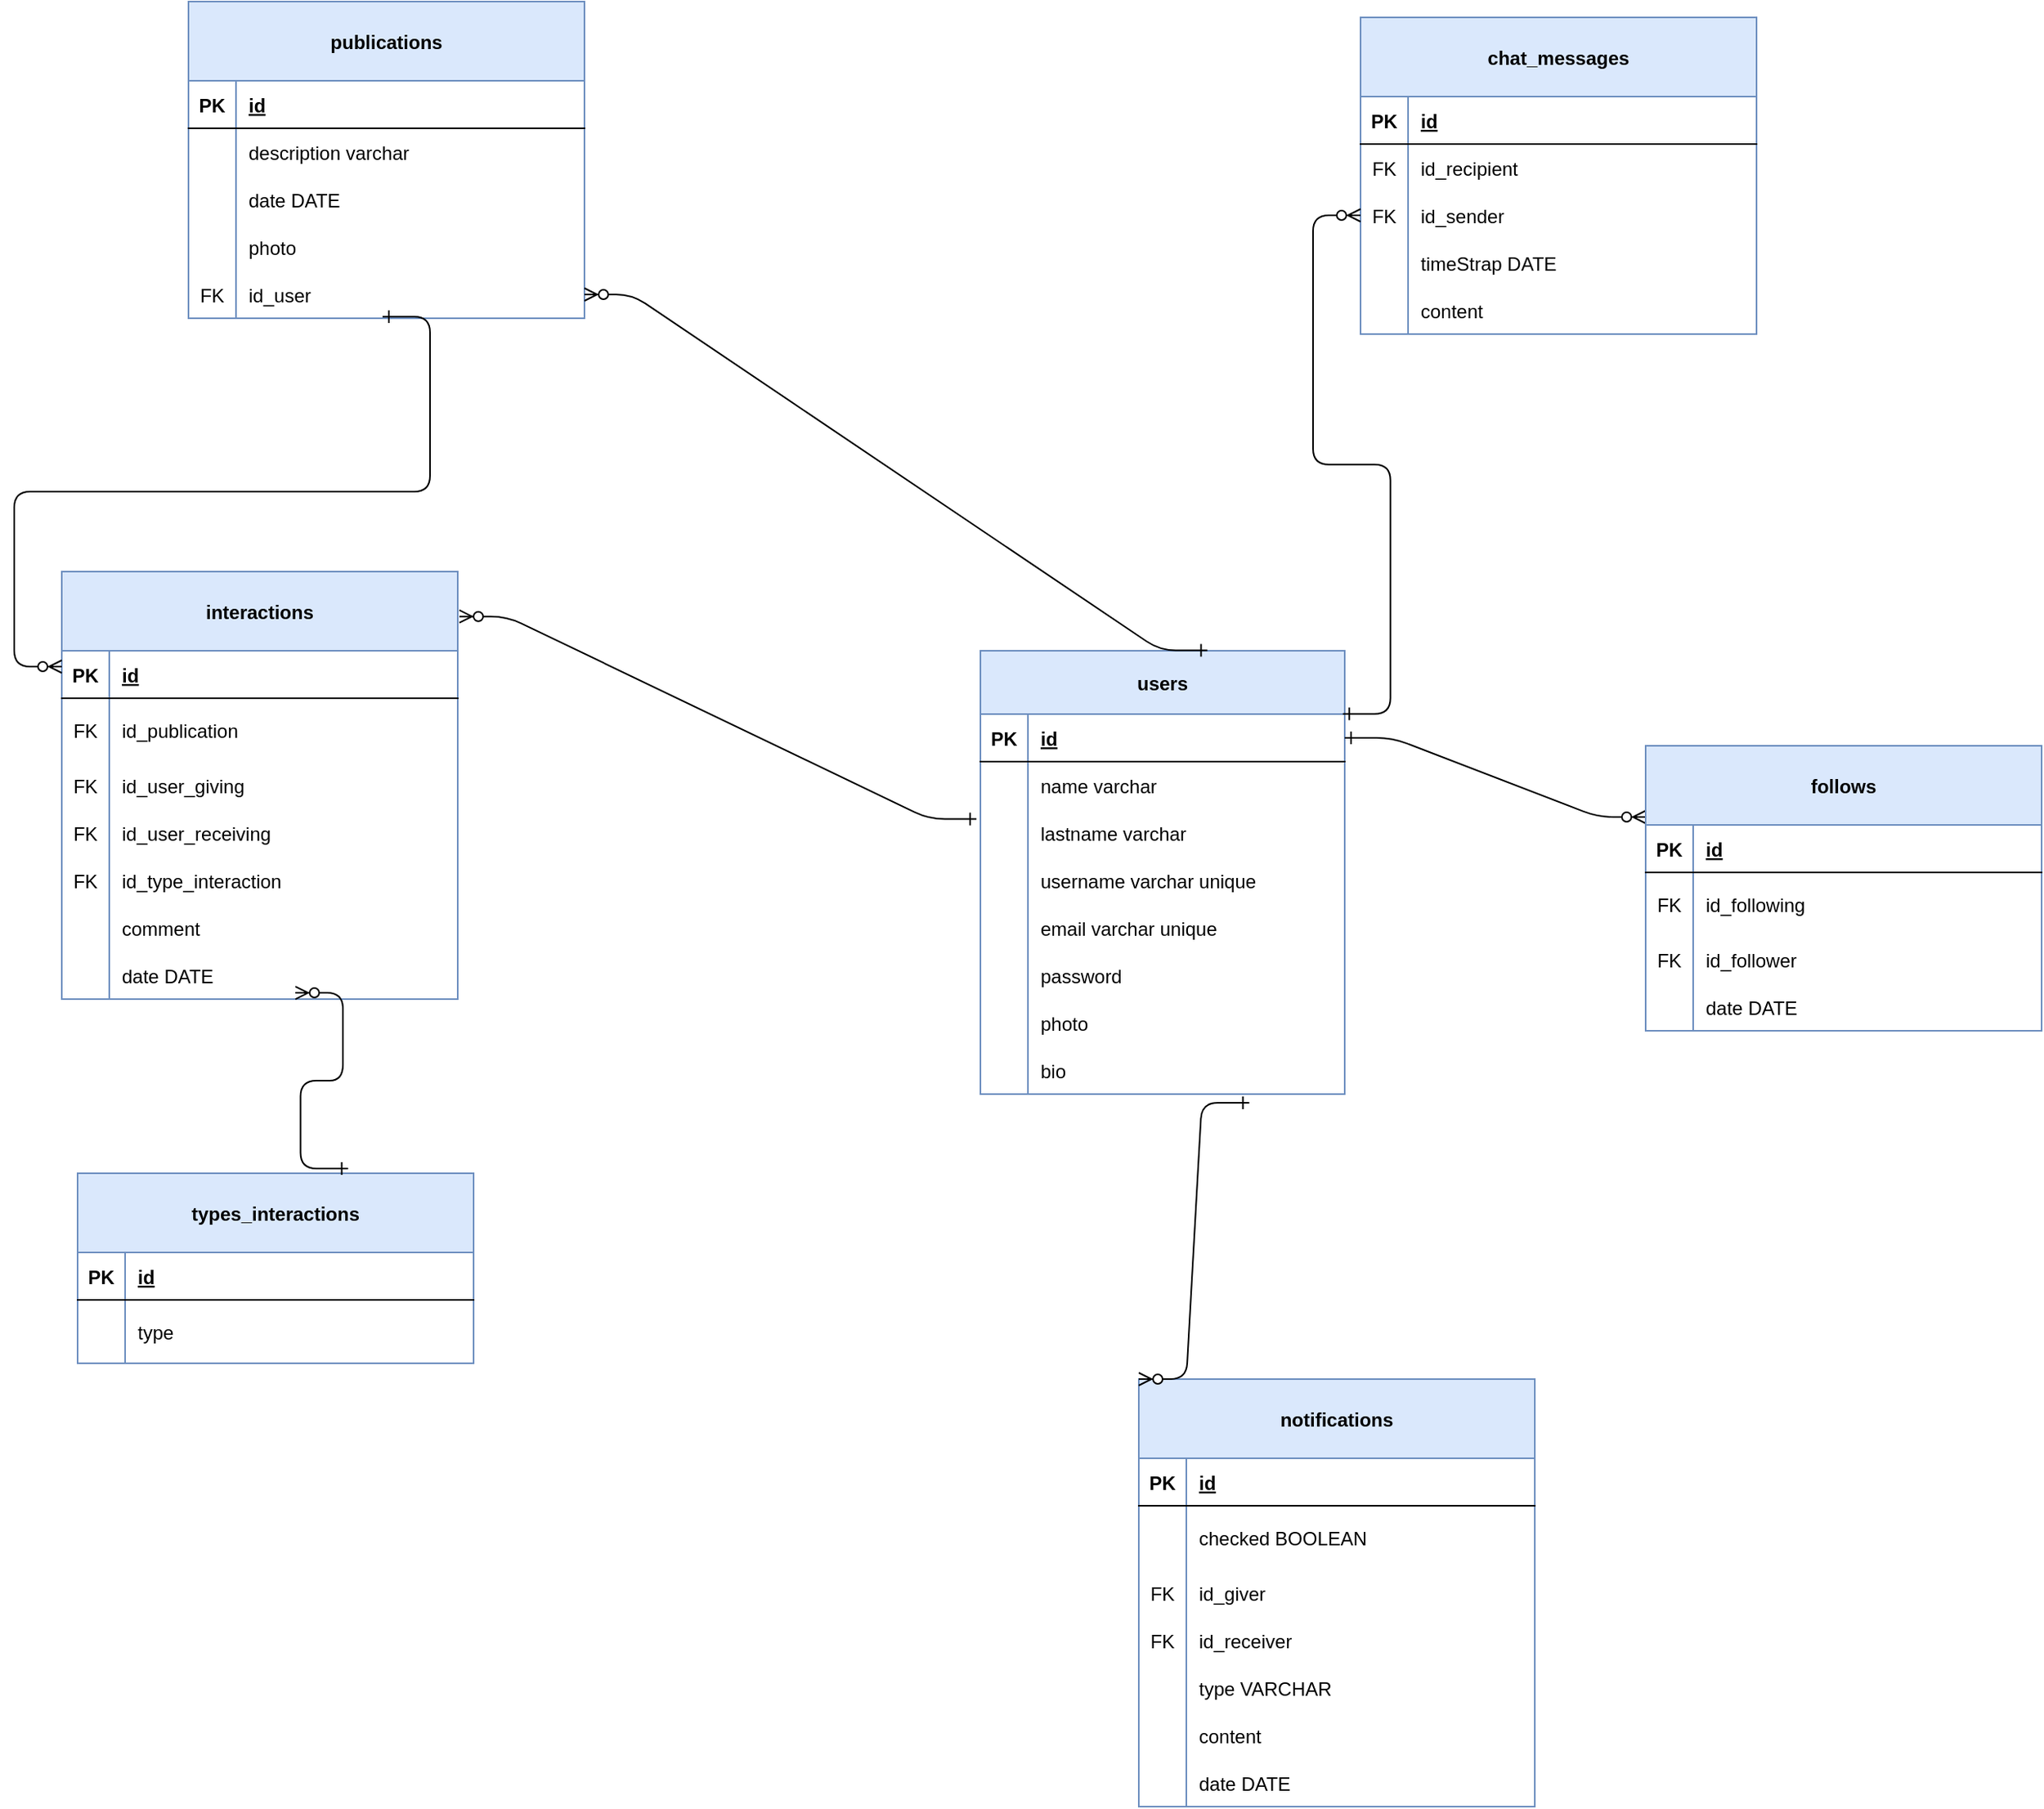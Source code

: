 <mxfile version="26.0.11">
  <diagram id="R2lEEEUBdFMjLlhIrx00" name="Page-1">
    <mxGraphModel dx="2835" dy="2333" grid="1" gridSize="10" guides="1" tooltips="1" connect="1" arrows="1" fold="1" page="1" pageScale="1" pageWidth="850" pageHeight="1100" background="none" math="0" shadow="0" extFonts="Permanent Marker^https://fonts.googleapis.com/css?family=Permanent+Marker">
      <root>
        <mxCell id="0" />
        <mxCell id="1" parent="0" />
        <mxCell id="C-vyLk0tnHw3VtMMgP7b-23" value="users" style="shape=table;startSize=40;container=1;collapsible=1;childLayout=tableLayout;fixedRows=1;rowLines=0;fontStyle=1;align=center;resizeLast=1;fillColor=#dae8fc;strokeColor=#6c8ebf;gradientColor=none;" parent="1" vertex="1">
          <mxGeometry x="90" y="100" width="230" height="280" as="geometry" />
        </mxCell>
        <mxCell id="C-vyLk0tnHw3VtMMgP7b-24" value="" style="shape=partialRectangle;collapsible=0;dropTarget=0;pointerEvents=0;fillColor=none;points=[[0,0.5],[1,0.5]];portConstraint=eastwest;top=0;left=0;right=0;bottom=1;" parent="C-vyLk0tnHw3VtMMgP7b-23" vertex="1">
          <mxGeometry y="40" width="230" height="30" as="geometry" />
        </mxCell>
        <mxCell id="C-vyLk0tnHw3VtMMgP7b-25" value="PK" style="shape=partialRectangle;overflow=hidden;connectable=0;fillColor=none;top=0;left=0;bottom=0;right=0;fontStyle=1;" parent="C-vyLk0tnHw3VtMMgP7b-24" vertex="1">
          <mxGeometry width="30" height="30" as="geometry">
            <mxRectangle width="30" height="30" as="alternateBounds" />
          </mxGeometry>
        </mxCell>
        <mxCell id="C-vyLk0tnHw3VtMMgP7b-26" value="id" style="shape=partialRectangle;overflow=hidden;connectable=0;fillColor=none;top=0;left=0;bottom=0;right=0;align=left;spacingLeft=6;fontStyle=5;" parent="C-vyLk0tnHw3VtMMgP7b-24" vertex="1">
          <mxGeometry x="30" width="200" height="30" as="geometry">
            <mxRectangle width="200" height="30" as="alternateBounds" />
          </mxGeometry>
        </mxCell>
        <mxCell id="C-vyLk0tnHw3VtMMgP7b-27" value="" style="shape=partialRectangle;collapsible=0;dropTarget=0;pointerEvents=0;fillColor=none;points=[[0,0.5],[1,0.5]];portConstraint=eastwest;top=0;left=0;right=0;bottom=0;" parent="C-vyLk0tnHw3VtMMgP7b-23" vertex="1">
          <mxGeometry y="70" width="230" height="30" as="geometry" />
        </mxCell>
        <mxCell id="C-vyLk0tnHw3VtMMgP7b-28" value="" style="shape=partialRectangle;overflow=hidden;connectable=0;fillColor=none;top=0;left=0;bottom=0;right=0;" parent="C-vyLk0tnHw3VtMMgP7b-27" vertex="1">
          <mxGeometry width="30" height="30" as="geometry">
            <mxRectangle width="30" height="30" as="alternateBounds" />
          </mxGeometry>
        </mxCell>
        <mxCell id="C-vyLk0tnHw3VtMMgP7b-29" value="name varchar" style="shape=partialRectangle;overflow=hidden;connectable=0;fillColor=none;top=0;left=0;bottom=0;right=0;align=left;spacingLeft=6;" parent="C-vyLk0tnHw3VtMMgP7b-27" vertex="1">
          <mxGeometry x="30" width="200" height="30" as="geometry">
            <mxRectangle width="200" height="30" as="alternateBounds" />
          </mxGeometry>
        </mxCell>
        <mxCell id="GaMRELMFGRNVQV4yytsk-7" value="" style="shape=partialRectangle;collapsible=0;dropTarget=0;pointerEvents=0;fillColor=none;points=[[0,0.5],[1,0.5]];portConstraint=eastwest;top=0;left=0;right=0;bottom=0;" vertex="1" parent="C-vyLk0tnHw3VtMMgP7b-23">
          <mxGeometry y="100" width="230" height="30" as="geometry" />
        </mxCell>
        <mxCell id="GaMRELMFGRNVQV4yytsk-8" value="" style="shape=partialRectangle;overflow=hidden;connectable=0;fillColor=none;top=0;left=0;bottom=0;right=0;" vertex="1" parent="GaMRELMFGRNVQV4yytsk-7">
          <mxGeometry width="30" height="30" as="geometry">
            <mxRectangle width="30" height="30" as="alternateBounds" />
          </mxGeometry>
        </mxCell>
        <mxCell id="GaMRELMFGRNVQV4yytsk-9" value="lastname varchar" style="shape=partialRectangle;overflow=hidden;connectable=0;fillColor=none;top=0;left=0;bottom=0;right=0;align=left;spacingLeft=6;" vertex="1" parent="GaMRELMFGRNVQV4yytsk-7">
          <mxGeometry x="30" width="200" height="30" as="geometry">
            <mxRectangle width="200" height="30" as="alternateBounds" />
          </mxGeometry>
        </mxCell>
        <mxCell id="GaMRELMFGRNVQV4yytsk-4" value="" style="shape=partialRectangle;collapsible=0;dropTarget=0;pointerEvents=0;fillColor=none;points=[[0,0.5],[1,0.5]];portConstraint=eastwest;top=0;left=0;right=0;bottom=0;" vertex="1" parent="C-vyLk0tnHw3VtMMgP7b-23">
          <mxGeometry y="130" width="230" height="30" as="geometry" />
        </mxCell>
        <mxCell id="GaMRELMFGRNVQV4yytsk-5" value="    " style="shape=partialRectangle;overflow=hidden;connectable=0;fillColor=none;top=0;left=0;bottom=0;right=0;" vertex="1" parent="GaMRELMFGRNVQV4yytsk-4">
          <mxGeometry width="30" height="30" as="geometry">
            <mxRectangle width="30" height="30" as="alternateBounds" />
          </mxGeometry>
        </mxCell>
        <mxCell id="GaMRELMFGRNVQV4yytsk-6" value="username varchar unique" style="shape=partialRectangle;overflow=hidden;connectable=0;fillColor=none;top=0;left=0;bottom=0;right=0;align=left;spacingLeft=6;" vertex="1" parent="GaMRELMFGRNVQV4yytsk-4">
          <mxGeometry x="30" width="200" height="30" as="geometry">
            <mxRectangle width="200" height="30" as="alternateBounds" />
          </mxGeometry>
        </mxCell>
        <mxCell id="GaMRELMFGRNVQV4yytsk-10" value="" style="shape=partialRectangle;collapsible=0;dropTarget=0;pointerEvents=0;fillColor=none;points=[[0,0.5],[1,0.5]];portConstraint=eastwest;top=0;left=0;right=0;bottom=0;" vertex="1" parent="C-vyLk0tnHw3VtMMgP7b-23">
          <mxGeometry y="160" width="230" height="30" as="geometry" />
        </mxCell>
        <mxCell id="GaMRELMFGRNVQV4yytsk-11" value="    " style="shape=partialRectangle;overflow=hidden;connectable=0;fillColor=none;top=0;left=0;bottom=0;right=0;" vertex="1" parent="GaMRELMFGRNVQV4yytsk-10">
          <mxGeometry width="30" height="30" as="geometry">
            <mxRectangle width="30" height="30" as="alternateBounds" />
          </mxGeometry>
        </mxCell>
        <mxCell id="GaMRELMFGRNVQV4yytsk-12" value="email varchar unique" style="shape=partialRectangle;overflow=hidden;connectable=0;fillColor=none;top=0;left=0;bottom=0;right=0;align=left;spacingLeft=6;" vertex="1" parent="GaMRELMFGRNVQV4yytsk-10">
          <mxGeometry x="30" width="200" height="30" as="geometry">
            <mxRectangle width="200" height="30" as="alternateBounds" />
          </mxGeometry>
        </mxCell>
        <mxCell id="GaMRELMFGRNVQV4yytsk-13" value="" style="shape=partialRectangle;collapsible=0;dropTarget=0;pointerEvents=0;fillColor=none;points=[[0,0.5],[1,0.5]];portConstraint=eastwest;top=0;left=0;right=0;bottom=0;" vertex="1" parent="C-vyLk0tnHw3VtMMgP7b-23">
          <mxGeometry y="190" width="230" height="30" as="geometry" />
        </mxCell>
        <mxCell id="GaMRELMFGRNVQV4yytsk-14" value="    " style="shape=partialRectangle;overflow=hidden;connectable=0;fillColor=none;top=0;left=0;bottom=0;right=0;" vertex="1" parent="GaMRELMFGRNVQV4yytsk-13">
          <mxGeometry width="30" height="30" as="geometry">
            <mxRectangle width="30" height="30" as="alternateBounds" />
          </mxGeometry>
        </mxCell>
        <mxCell id="GaMRELMFGRNVQV4yytsk-15" value="password" style="shape=partialRectangle;overflow=hidden;connectable=0;fillColor=none;top=0;left=0;bottom=0;right=0;align=left;spacingLeft=6;" vertex="1" parent="GaMRELMFGRNVQV4yytsk-13">
          <mxGeometry x="30" width="200" height="30" as="geometry">
            <mxRectangle width="200" height="30" as="alternateBounds" />
          </mxGeometry>
        </mxCell>
        <mxCell id="GaMRELMFGRNVQV4yytsk-16" value="" style="shape=partialRectangle;collapsible=0;dropTarget=0;pointerEvents=0;fillColor=none;points=[[0,0.5],[1,0.5]];portConstraint=eastwest;top=0;left=0;right=0;bottom=0;" vertex="1" parent="C-vyLk0tnHw3VtMMgP7b-23">
          <mxGeometry y="220" width="230" height="30" as="geometry" />
        </mxCell>
        <mxCell id="GaMRELMFGRNVQV4yytsk-17" value="    " style="shape=partialRectangle;overflow=hidden;connectable=0;fillColor=none;top=0;left=0;bottom=0;right=0;" vertex="1" parent="GaMRELMFGRNVQV4yytsk-16">
          <mxGeometry width="30" height="30" as="geometry">
            <mxRectangle width="30" height="30" as="alternateBounds" />
          </mxGeometry>
        </mxCell>
        <mxCell id="GaMRELMFGRNVQV4yytsk-18" value="photo" style="shape=partialRectangle;overflow=hidden;connectable=0;fillColor=none;top=0;left=0;bottom=0;right=0;align=left;spacingLeft=6;" vertex="1" parent="GaMRELMFGRNVQV4yytsk-16">
          <mxGeometry x="30" width="200" height="30" as="geometry">
            <mxRectangle width="200" height="30" as="alternateBounds" />
          </mxGeometry>
        </mxCell>
        <mxCell id="GaMRELMFGRNVQV4yytsk-22" value="" style="shape=partialRectangle;collapsible=0;dropTarget=0;pointerEvents=0;fillColor=none;points=[[0,0.5],[1,0.5]];portConstraint=eastwest;top=0;left=0;right=0;bottom=0;" vertex="1" parent="C-vyLk0tnHw3VtMMgP7b-23">
          <mxGeometry y="250" width="230" height="30" as="geometry" />
        </mxCell>
        <mxCell id="GaMRELMFGRNVQV4yytsk-23" value="    " style="shape=partialRectangle;overflow=hidden;connectable=0;fillColor=none;top=0;left=0;bottom=0;right=0;" vertex="1" parent="GaMRELMFGRNVQV4yytsk-22">
          <mxGeometry width="30" height="30" as="geometry">
            <mxRectangle width="30" height="30" as="alternateBounds" />
          </mxGeometry>
        </mxCell>
        <mxCell id="GaMRELMFGRNVQV4yytsk-24" value="bio" style="shape=partialRectangle;overflow=hidden;connectable=0;fillColor=none;top=0;left=0;bottom=0;right=0;align=left;spacingLeft=6;" vertex="1" parent="GaMRELMFGRNVQV4yytsk-22">
          <mxGeometry x="30" width="200" height="30" as="geometry">
            <mxRectangle width="200" height="30" as="alternateBounds" />
          </mxGeometry>
        </mxCell>
        <mxCell id="GaMRELMFGRNVQV4yytsk-25" value="publications" style="shape=table;startSize=50;container=1;collapsible=1;childLayout=tableLayout;fixedRows=1;rowLines=0;fontStyle=1;align=center;resizeLast=1;fillColor=#dae8fc;strokeColor=#6c8ebf;gradientColor=none;" vertex="1" parent="1">
          <mxGeometry x="-410" y="-310" width="250" height="200" as="geometry" />
        </mxCell>
        <mxCell id="GaMRELMFGRNVQV4yytsk-26" value="" style="shape=partialRectangle;collapsible=0;dropTarget=0;pointerEvents=0;fillColor=none;points=[[0,0.5],[1,0.5]];portConstraint=eastwest;top=0;left=0;right=0;bottom=1;" vertex="1" parent="GaMRELMFGRNVQV4yytsk-25">
          <mxGeometry y="50" width="250" height="30" as="geometry" />
        </mxCell>
        <mxCell id="GaMRELMFGRNVQV4yytsk-27" value="PK" style="shape=partialRectangle;overflow=hidden;connectable=0;fillColor=none;top=0;left=0;bottom=0;right=0;fontStyle=1;" vertex="1" parent="GaMRELMFGRNVQV4yytsk-26">
          <mxGeometry width="30" height="30" as="geometry">
            <mxRectangle width="30" height="30" as="alternateBounds" />
          </mxGeometry>
        </mxCell>
        <mxCell id="GaMRELMFGRNVQV4yytsk-28" value="id" style="shape=partialRectangle;overflow=hidden;connectable=0;fillColor=none;top=0;left=0;bottom=0;right=0;align=left;spacingLeft=6;fontStyle=5;" vertex="1" parent="GaMRELMFGRNVQV4yytsk-26">
          <mxGeometry x="30" width="220" height="30" as="geometry">
            <mxRectangle width="220" height="30" as="alternateBounds" />
          </mxGeometry>
        </mxCell>
        <mxCell id="GaMRELMFGRNVQV4yytsk-29" value="" style="shape=partialRectangle;collapsible=0;dropTarget=0;pointerEvents=0;fillColor=none;points=[[0,0.5],[1,0.5]];portConstraint=eastwest;top=0;left=0;right=0;bottom=0;" vertex="1" parent="GaMRELMFGRNVQV4yytsk-25">
          <mxGeometry y="80" width="250" height="30" as="geometry" />
        </mxCell>
        <mxCell id="GaMRELMFGRNVQV4yytsk-30" value="" style="shape=partialRectangle;overflow=hidden;connectable=0;fillColor=none;top=0;left=0;bottom=0;right=0;" vertex="1" parent="GaMRELMFGRNVQV4yytsk-29">
          <mxGeometry width="30" height="30" as="geometry">
            <mxRectangle width="30" height="30" as="alternateBounds" />
          </mxGeometry>
        </mxCell>
        <mxCell id="GaMRELMFGRNVQV4yytsk-31" value="description varchar" style="shape=partialRectangle;overflow=hidden;connectable=0;fillColor=none;top=0;left=0;bottom=0;right=0;align=left;spacingLeft=6;" vertex="1" parent="GaMRELMFGRNVQV4yytsk-29">
          <mxGeometry x="30" width="220" height="30" as="geometry">
            <mxRectangle width="220" height="30" as="alternateBounds" />
          </mxGeometry>
        </mxCell>
        <mxCell id="GaMRELMFGRNVQV4yytsk-32" value="" style="shape=partialRectangle;collapsible=0;dropTarget=0;pointerEvents=0;fillColor=none;points=[[0,0.5],[1,0.5]];portConstraint=eastwest;top=0;left=0;right=0;bottom=0;" vertex="1" parent="GaMRELMFGRNVQV4yytsk-25">
          <mxGeometry y="110" width="250" height="30" as="geometry" />
        </mxCell>
        <mxCell id="GaMRELMFGRNVQV4yytsk-33" value="" style="shape=partialRectangle;overflow=hidden;connectable=0;fillColor=none;top=0;left=0;bottom=0;right=0;" vertex="1" parent="GaMRELMFGRNVQV4yytsk-32">
          <mxGeometry width="30" height="30" as="geometry">
            <mxRectangle width="30" height="30" as="alternateBounds" />
          </mxGeometry>
        </mxCell>
        <mxCell id="GaMRELMFGRNVQV4yytsk-34" value="date DATE" style="shape=partialRectangle;overflow=hidden;connectable=0;fillColor=none;top=0;left=0;bottom=0;right=0;align=left;spacingLeft=6;" vertex="1" parent="GaMRELMFGRNVQV4yytsk-32">
          <mxGeometry x="30" width="220" height="30" as="geometry">
            <mxRectangle width="220" height="30" as="alternateBounds" />
          </mxGeometry>
        </mxCell>
        <mxCell id="GaMRELMFGRNVQV4yytsk-44" value="" style="shape=partialRectangle;collapsible=0;dropTarget=0;pointerEvents=0;fillColor=none;points=[[0,0.5],[1,0.5]];portConstraint=eastwest;top=0;left=0;right=0;bottom=0;" vertex="1" parent="GaMRELMFGRNVQV4yytsk-25">
          <mxGeometry y="140" width="250" height="30" as="geometry" />
        </mxCell>
        <mxCell id="GaMRELMFGRNVQV4yytsk-45" value="    " style="shape=partialRectangle;overflow=hidden;connectable=0;fillColor=none;top=0;left=0;bottom=0;right=0;" vertex="1" parent="GaMRELMFGRNVQV4yytsk-44">
          <mxGeometry width="30" height="30" as="geometry">
            <mxRectangle width="30" height="30" as="alternateBounds" />
          </mxGeometry>
        </mxCell>
        <mxCell id="GaMRELMFGRNVQV4yytsk-46" value="photo" style="shape=partialRectangle;overflow=hidden;connectable=0;fillColor=none;top=0;left=0;bottom=0;right=0;align=left;spacingLeft=6;" vertex="1" parent="GaMRELMFGRNVQV4yytsk-44">
          <mxGeometry x="30" width="220" height="30" as="geometry">
            <mxRectangle width="220" height="30" as="alternateBounds" />
          </mxGeometry>
        </mxCell>
        <mxCell id="GaMRELMFGRNVQV4yytsk-47" value="" style="shape=partialRectangle;collapsible=0;dropTarget=0;pointerEvents=0;fillColor=none;points=[[0,0.5],[1,0.5]];portConstraint=eastwest;top=0;left=0;right=0;bottom=0;" vertex="1" parent="GaMRELMFGRNVQV4yytsk-25">
          <mxGeometry y="170" width="250" height="30" as="geometry" />
        </mxCell>
        <mxCell id="GaMRELMFGRNVQV4yytsk-48" value="FK" style="shape=partialRectangle;overflow=hidden;connectable=0;fillColor=none;top=0;left=0;bottom=0;right=0;" vertex="1" parent="GaMRELMFGRNVQV4yytsk-47">
          <mxGeometry width="30" height="30" as="geometry">
            <mxRectangle width="30" height="30" as="alternateBounds" />
          </mxGeometry>
        </mxCell>
        <mxCell id="GaMRELMFGRNVQV4yytsk-49" value="id_user" style="shape=partialRectangle;overflow=hidden;connectable=0;fillColor=none;top=0;left=0;bottom=0;right=0;align=left;spacingLeft=6;" vertex="1" parent="GaMRELMFGRNVQV4yytsk-47">
          <mxGeometry x="30" width="220" height="30" as="geometry">
            <mxRectangle width="220" height="30" as="alternateBounds" />
          </mxGeometry>
        </mxCell>
        <mxCell id="GaMRELMFGRNVQV4yytsk-50" value="" style="edgeStyle=entityRelationEdgeStyle;endArrow=ERzeroToMany;startArrow=ERone;endFill=1;startFill=0;exitX=1;exitY=0.5;exitDx=0;exitDy=0;entryX=0;entryY=0.25;entryDx=0;entryDy=0;" edge="1" parent="1" source="C-vyLk0tnHw3VtMMgP7b-24" target="GaMRELMFGRNVQV4yytsk-51">
          <mxGeometry width="100" height="100" relative="1" as="geometry">
            <mxPoint x="131.75" y="293.54" as="sourcePoint" />
            <mxPoint x="-60" y="160" as="targetPoint" />
            <Array as="points">
              <mxPoint x="99.25" y="163.54" />
              <mxPoint x="79.25" y="283.54" />
              <mxPoint x="605" y="200" />
              <mxPoint x="100.25" y="233.54" />
              <mxPoint x="99.25" y="143.54" />
              <mxPoint x="169.25" y="118.54" />
              <mxPoint x="79.25" y="243.54" />
              <mxPoint x="89.25" y="163.54" />
              <mxPoint x="100.25" y="183.54" />
            </Array>
          </mxGeometry>
        </mxCell>
        <mxCell id="GaMRELMFGRNVQV4yytsk-51" value="follows" style="shape=table;startSize=50;container=1;collapsible=1;childLayout=tableLayout;fixedRows=1;rowLines=0;fontStyle=1;align=center;resizeLast=1;fillColor=#dae8fc;strokeColor=#6c8ebf;gradientColor=none;" vertex="1" parent="1">
          <mxGeometry x="510" y="160" width="250" height="180" as="geometry" />
        </mxCell>
        <mxCell id="GaMRELMFGRNVQV4yytsk-52" value="" style="shape=partialRectangle;collapsible=0;dropTarget=0;pointerEvents=0;fillColor=none;points=[[0,0.5],[1,0.5]];portConstraint=eastwest;top=0;left=0;right=0;bottom=1;" vertex="1" parent="GaMRELMFGRNVQV4yytsk-51">
          <mxGeometry y="50" width="250" height="30" as="geometry" />
        </mxCell>
        <mxCell id="GaMRELMFGRNVQV4yytsk-53" value="PK" style="shape=partialRectangle;overflow=hidden;connectable=0;fillColor=none;top=0;left=0;bottom=0;right=0;fontStyle=1;" vertex="1" parent="GaMRELMFGRNVQV4yytsk-52">
          <mxGeometry width="30" height="30" as="geometry">
            <mxRectangle width="30" height="30" as="alternateBounds" />
          </mxGeometry>
        </mxCell>
        <mxCell id="GaMRELMFGRNVQV4yytsk-54" value="id" style="shape=partialRectangle;overflow=hidden;connectable=0;fillColor=none;top=0;left=0;bottom=0;right=0;align=left;spacingLeft=6;fontStyle=5;" vertex="1" parent="GaMRELMFGRNVQV4yytsk-52">
          <mxGeometry x="30" width="220" height="30" as="geometry">
            <mxRectangle width="220" height="30" as="alternateBounds" />
          </mxGeometry>
        </mxCell>
        <mxCell id="GaMRELMFGRNVQV4yytsk-55" value="" style="shape=partialRectangle;collapsible=0;dropTarget=0;pointerEvents=0;fillColor=none;points=[[0,0.5],[1,0.5]];portConstraint=eastwest;top=0;left=0;right=0;bottom=0;" vertex="1" parent="GaMRELMFGRNVQV4yytsk-51">
          <mxGeometry y="80" width="250" height="40" as="geometry" />
        </mxCell>
        <mxCell id="GaMRELMFGRNVQV4yytsk-56" value="FK" style="shape=partialRectangle;overflow=hidden;connectable=0;fillColor=none;top=0;left=0;bottom=0;right=0;" vertex="1" parent="GaMRELMFGRNVQV4yytsk-55">
          <mxGeometry width="30" height="40" as="geometry">
            <mxRectangle width="30" height="40" as="alternateBounds" />
          </mxGeometry>
        </mxCell>
        <mxCell id="GaMRELMFGRNVQV4yytsk-57" value="id_following" style="shape=partialRectangle;overflow=hidden;connectable=0;fillColor=none;top=0;left=0;bottom=0;right=0;align=left;spacingLeft=6;" vertex="1" parent="GaMRELMFGRNVQV4yytsk-55">
          <mxGeometry x="30" width="220" height="40" as="geometry">
            <mxRectangle width="220" height="40" as="alternateBounds" />
          </mxGeometry>
        </mxCell>
        <mxCell id="GaMRELMFGRNVQV4yytsk-58" value="" style="shape=partialRectangle;collapsible=0;dropTarget=0;pointerEvents=0;fillColor=none;points=[[0,0.5],[1,0.5]];portConstraint=eastwest;top=0;left=0;right=0;bottom=0;" vertex="1" parent="GaMRELMFGRNVQV4yytsk-51">
          <mxGeometry y="120" width="250" height="30" as="geometry" />
        </mxCell>
        <mxCell id="GaMRELMFGRNVQV4yytsk-59" value="FK" style="shape=partialRectangle;overflow=hidden;connectable=0;fillColor=none;top=0;left=0;bottom=0;right=0;" vertex="1" parent="GaMRELMFGRNVQV4yytsk-58">
          <mxGeometry width="30" height="30" as="geometry">
            <mxRectangle width="30" height="30" as="alternateBounds" />
          </mxGeometry>
        </mxCell>
        <mxCell id="GaMRELMFGRNVQV4yytsk-60" value="id_follower" style="shape=partialRectangle;overflow=hidden;connectable=0;fillColor=none;top=0;left=0;bottom=0;right=0;align=left;spacingLeft=6;" vertex="1" parent="GaMRELMFGRNVQV4yytsk-58">
          <mxGeometry x="30" width="220" height="30" as="geometry">
            <mxRectangle width="220" height="30" as="alternateBounds" />
          </mxGeometry>
        </mxCell>
        <mxCell id="GaMRELMFGRNVQV4yytsk-61" value="" style="shape=partialRectangle;collapsible=0;dropTarget=0;pointerEvents=0;fillColor=none;points=[[0,0.5],[1,0.5]];portConstraint=eastwest;top=0;left=0;right=0;bottom=0;" vertex="1" parent="GaMRELMFGRNVQV4yytsk-51">
          <mxGeometry y="150" width="250" height="30" as="geometry" />
        </mxCell>
        <mxCell id="GaMRELMFGRNVQV4yytsk-62" value="    " style="shape=partialRectangle;overflow=hidden;connectable=0;fillColor=none;top=0;left=0;bottom=0;right=0;" vertex="1" parent="GaMRELMFGRNVQV4yytsk-61">
          <mxGeometry width="30" height="30" as="geometry">
            <mxRectangle width="30" height="30" as="alternateBounds" />
          </mxGeometry>
        </mxCell>
        <mxCell id="GaMRELMFGRNVQV4yytsk-63" value="date DATE" style="shape=partialRectangle;overflow=hidden;connectable=0;fillColor=none;top=0;left=0;bottom=0;right=0;align=left;spacingLeft=6;" vertex="1" parent="GaMRELMFGRNVQV4yytsk-61">
          <mxGeometry x="30" width="220" height="30" as="geometry">
            <mxRectangle width="220" height="30" as="alternateBounds" />
          </mxGeometry>
        </mxCell>
        <mxCell id="GaMRELMFGRNVQV4yytsk-67" value="" style="edgeStyle=entityRelationEdgeStyle;endArrow=ERzeroToMany;startArrow=ERone;endFill=1;startFill=0;exitX=0.623;exitY=-0.001;exitDx=0;exitDy=0;entryX=1;entryY=0.5;entryDx=0;entryDy=0;exitPerimeter=0;" edge="1" parent="1" source="C-vyLk0tnHw3VtMMgP7b-23" target="GaMRELMFGRNVQV4yytsk-47">
          <mxGeometry width="100" height="100" relative="1" as="geometry">
            <mxPoint x="263" y="110" as="sourcePoint" />
            <mxPoint x="71" y="-14" as="targetPoint" />
            <Array as="points">
              <mxPoint x="240" y="-20" />
              <mxPoint x="220" y="100" />
              <mxPoint x="241" y="50" />
              <mxPoint x="240" y="-40" />
              <mxPoint x="310" y="-65" />
              <mxPoint x="220" y="60" />
              <mxPoint x="230" y="-20" />
              <mxPoint x="241" />
            </Array>
          </mxGeometry>
        </mxCell>
        <mxCell id="GaMRELMFGRNVQV4yytsk-69" value="interactions" style="shape=table;startSize=50;container=1;collapsible=1;childLayout=tableLayout;fixedRows=1;rowLines=0;fontStyle=1;align=center;resizeLast=1;fillColor=#dae8fc;strokeColor=#6c8ebf;gradientColor=none;" vertex="1" parent="1">
          <mxGeometry x="-490" y="50" width="250" height="270" as="geometry" />
        </mxCell>
        <mxCell id="GaMRELMFGRNVQV4yytsk-70" value="" style="shape=partialRectangle;collapsible=0;dropTarget=0;pointerEvents=0;fillColor=none;points=[[0,0.5],[1,0.5]];portConstraint=eastwest;top=0;left=0;right=0;bottom=1;" vertex="1" parent="GaMRELMFGRNVQV4yytsk-69">
          <mxGeometry y="50" width="250" height="30" as="geometry" />
        </mxCell>
        <mxCell id="GaMRELMFGRNVQV4yytsk-71" value="PK" style="shape=partialRectangle;overflow=hidden;connectable=0;fillColor=none;top=0;left=0;bottom=0;right=0;fontStyle=1;" vertex="1" parent="GaMRELMFGRNVQV4yytsk-70">
          <mxGeometry width="30" height="30" as="geometry">
            <mxRectangle width="30" height="30" as="alternateBounds" />
          </mxGeometry>
        </mxCell>
        <mxCell id="GaMRELMFGRNVQV4yytsk-72" value="id" style="shape=partialRectangle;overflow=hidden;connectable=0;fillColor=none;top=0;left=0;bottom=0;right=0;align=left;spacingLeft=6;fontStyle=5;" vertex="1" parent="GaMRELMFGRNVQV4yytsk-70">
          <mxGeometry x="30" width="220" height="30" as="geometry">
            <mxRectangle width="220" height="30" as="alternateBounds" />
          </mxGeometry>
        </mxCell>
        <mxCell id="GaMRELMFGRNVQV4yytsk-73" value="" style="shape=partialRectangle;collapsible=0;dropTarget=0;pointerEvents=0;fillColor=none;points=[[0,0.5],[1,0.5]];portConstraint=eastwest;top=0;left=0;right=0;bottom=0;" vertex="1" parent="GaMRELMFGRNVQV4yytsk-69">
          <mxGeometry y="80" width="250" height="40" as="geometry" />
        </mxCell>
        <mxCell id="GaMRELMFGRNVQV4yytsk-74" value="FK" style="shape=partialRectangle;overflow=hidden;connectable=0;fillColor=none;top=0;left=0;bottom=0;right=0;" vertex="1" parent="GaMRELMFGRNVQV4yytsk-73">
          <mxGeometry width="30" height="40" as="geometry">
            <mxRectangle width="30" height="40" as="alternateBounds" />
          </mxGeometry>
        </mxCell>
        <mxCell id="GaMRELMFGRNVQV4yytsk-75" value="id_publication" style="shape=partialRectangle;overflow=hidden;connectable=0;fillColor=none;top=0;left=0;bottom=0;right=0;align=left;spacingLeft=6;" vertex="1" parent="GaMRELMFGRNVQV4yytsk-73">
          <mxGeometry x="30" width="220" height="40" as="geometry">
            <mxRectangle width="220" height="40" as="alternateBounds" />
          </mxGeometry>
        </mxCell>
        <mxCell id="GaMRELMFGRNVQV4yytsk-76" value="" style="shape=partialRectangle;collapsible=0;dropTarget=0;pointerEvents=0;fillColor=none;points=[[0,0.5],[1,0.5]];portConstraint=eastwest;top=0;left=0;right=0;bottom=0;" vertex="1" parent="GaMRELMFGRNVQV4yytsk-69">
          <mxGeometry y="120" width="250" height="30" as="geometry" />
        </mxCell>
        <mxCell id="GaMRELMFGRNVQV4yytsk-77" value="FK" style="shape=partialRectangle;overflow=hidden;connectable=0;fillColor=none;top=0;left=0;bottom=0;right=0;" vertex="1" parent="GaMRELMFGRNVQV4yytsk-76">
          <mxGeometry width="30" height="30" as="geometry">
            <mxRectangle width="30" height="30" as="alternateBounds" />
          </mxGeometry>
        </mxCell>
        <mxCell id="GaMRELMFGRNVQV4yytsk-78" value="id_user_giving" style="shape=partialRectangle;overflow=hidden;connectable=0;fillColor=none;top=0;left=0;bottom=0;right=0;align=left;spacingLeft=6;" vertex="1" parent="GaMRELMFGRNVQV4yytsk-76">
          <mxGeometry x="30" width="220" height="30" as="geometry">
            <mxRectangle width="220" height="30" as="alternateBounds" />
          </mxGeometry>
        </mxCell>
        <mxCell id="GaMRELMFGRNVQV4yytsk-82" value="" style="shape=partialRectangle;collapsible=0;dropTarget=0;pointerEvents=0;fillColor=none;points=[[0,0.5],[1,0.5]];portConstraint=eastwest;top=0;left=0;right=0;bottom=0;" vertex="1" parent="GaMRELMFGRNVQV4yytsk-69">
          <mxGeometry y="150" width="250" height="30" as="geometry" />
        </mxCell>
        <mxCell id="GaMRELMFGRNVQV4yytsk-83" value="FK" style="shape=partialRectangle;overflow=hidden;connectable=0;fillColor=none;top=0;left=0;bottom=0;right=0;" vertex="1" parent="GaMRELMFGRNVQV4yytsk-82">
          <mxGeometry width="30" height="30" as="geometry">
            <mxRectangle width="30" height="30" as="alternateBounds" />
          </mxGeometry>
        </mxCell>
        <mxCell id="GaMRELMFGRNVQV4yytsk-84" value="id_user_receiving" style="shape=partialRectangle;overflow=hidden;connectable=0;fillColor=none;top=0;left=0;bottom=0;right=0;align=left;spacingLeft=6;" vertex="1" parent="GaMRELMFGRNVQV4yytsk-82">
          <mxGeometry x="30" width="220" height="30" as="geometry">
            <mxRectangle width="220" height="30" as="alternateBounds" />
          </mxGeometry>
        </mxCell>
        <mxCell id="GaMRELMFGRNVQV4yytsk-88" value="" style="shape=partialRectangle;collapsible=0;dropTarget=0;pointerEvents=0;fillColor=none;points=[[0,0.5],[1,0.5]];portConstraint=eastwest;top=0;left=0;right=0;bottom=0;" vertex="1" parent="GaMRELMFGRNVQV4yytsk-69">
          <mxGeometry y="180" width="250" height="30" as="geometry" />
        </mxCell>
        <mxCell id="GaMRELMFGRNVQV4yytsk-89" value="FK" style="shape=partialRectangle;overflow=hidden;connectable=0;fillColor=none;top=0;left=0;bottom=0;right=0;" vertex="1" parent="GaMRELMFGRNVQV4yytsk-88">
          <mxGeometry width="30" height="30" as="geometry">
            <mxRectangle width="30" height="30" as="alternateBounds" />
          </mxGeometry>
        </mxCell>
        <mxCell id="GaMRELMFGRNVQV4yytsk-90" value="id_type_interaction" style="shape=partialRectangle;overflow=hidden;connectable=0;fillColor=none;top=0;left=0;bottom=0;right=0;align=left;spacingLeft=6;" vertex="1" parent="GaMRELMFGRNVQV4yytsk-88">
          <mxGeometry x="30" width="220" height="30" as="geometry">
            <mxRectangle width="220" height="30" as="alternateBounds" />
          </mxGeometry>
        </mxCell>
        <mxCell id="GaMRELMFGRNVQV4yytsk-85" value="" style="shape=partialRectangle;collapsible=0;dropTarget=0;pointerEvents=0;fillColor=none;points=[[0,0.5],[1,0.5]];portConstraint=eastwest;top=0;left=0;right=0;bottom=0;" vertex="1" parent="GaMRELMFGRNVQV4yytsk-69">
          <mxGeometry y="210" width="250" height="30" as="geometry" />
        </mxCell>
        <mxCell id="GaMRELMFGRNVQV4yytsk-86" value="" style="shape=partialRectangle;overflow=hidden;connectable=0;fillColor=none;top=0;left=0;bottom=0;right=0;" vertex="1" parent="GaMRELMFGRNVQV4yytsk-85">
          <mxGeometry width="30" height="30" as="geometry">
            <mxRectangle width="30" height="30" as="alternateBounds" />
          </mxGeometry>
        </mxCell>
        <mxCell id="GaMRELMFGRNVQV4yytsk-87" value="comment" style="shape=partialRectangle;overflow=hidden;connectable=0;fillColor=none;top=0;left=0;bottom=0;right=0;align=left;spacingLeft=6;" vertex="1" parent="GaMRELMFGRNVQV4yytsk-85">
          <mxGeometry x="30" width="220" height="30" as="geometry">
            <mxRectangle width="220" height="30" as="alternateBounds" />
          </mxGeometry>
        </mxCell>
        <mxCell id="GaMRELMFGRNVQV4yytsk-79" value="" style="shape=partialRectangle;collapsible=0;dropTarget=0;pointerEvents=0;fillColor=none;points=[[0,0.5],[1,0.5]];portConstraint=eastwest;top=0;left=0;right=0;bottom=0;" vertex="1" parent="GaMRELMFGRNVQV4yytsk-69">
          <mxGeometry y="240" width="250" height="30" as="geometry" />
        </mxCell>
        <mxCell id="GaMRELMFGRNVQV4yytsk-80" value="    " style="shape=partialRectangle;overflow=hidden;connectable=0;fillColor=none;top=0;left=0;bottom=0;right=0;" vertex="1" parent="GaMRELMFGRNVQV4yytsk-79">
          <mxGeometry width="30" height="30" as="geometry">
            <mxRectangle width="30" height="30" as="alternateBounds" />
          </mxGeometry>
        </mxCell>
        <mxCell id="GaMRELMFGRNVQV4yytsk-81" value="date DATE" style="shape=partialRectangle;overflow=hidden;connectable=0;fillColor=none;top=0;left=0;bottom=0;right=0;align=left;spacingLeft=6;" vertex="1" parent="GaMRELMFGRNVQV4yytsk-79">
          <mxGeometry x="30" width="220" height="30" as="geometry">
            <mxRectangle width="220" height="30" as="alternateBounds" />
          </mxGeometry>
        </mxCell>
        <mxCell id="GaMRELMFGRNVQV4yytsk-91" value="" style="edgeStyle=entityRelationEdgeStyle;endArrow=ERzeroToMany;startArrow=ERone;endFill=1;startFill=0;exitX=-0.011;exitY=0.209;exitDx=0;exitDy=0;entryX=1.004;entryY=0.105;entryDx=0;entryDy=0;entryPerimeter=0;exitPerimeter=0;" edge="1" parent="1" source="GaMRELMFGRNVQV4yytsk-7" target="GaMRELMFGRNVQV4yytsk-69">
          <mxGeometry width="100" height="100" relative="1" as="geometry">
            <mxPoint x="220" y="490" as="sourcePoint" />
            <mxPoint x="-10" y="500" as="targetPoint" />
            <Array as="points">
              <mxPoint x="70" y="160" />
              <mxPoint x="20" y="310" />
              <mxPoint x="70" y="220" />
              <mxPoint x="70" y="210" />
              <mxPoint x="80" y="200" />
              <mxPoint x="229.25" y="498.54" />
              <mxPoint x="190" y="360" />
              <mxPoint x="209.25" y="618.54" />
              <mxPoint x="230.25" y="568.54" />
              <mxPoint x="229.25" y="478.54" />
              <mxPoint x="299.25" y="453.54" />
              <mxPoint x="209.25" y="578.54" />
              <mxPoint x="219.25" y="498.54" />
              <mxPoint x="230.25" y="518.54" />
            </Array>
          </mxGeometry>
        </mxCell>
        <mxCell id="GaMRELMFGRNVQV4yytsk-92" value="types_interactions" style="shape=table;startSize=50;container=1;collapsible=1;childLayout=tableLayout;fixedRows=1;rowLines=0;fontStyle=1;align=center;resizeLast=1;fillColor=#dae8fc;strokeColor=#6c8ebf;gradientColor=none;" vertex="1" parent="1">
          <mxGeometry x="-480" y="430" width="250" height="120" as="geometry" />
        </mxCell>
        <mxCell id="GaMRELMFGRNVQV4yytsk-93" value="" style="shape=partialRectangle;collapsible=0;dropTarget=0;pointerEvents=0;fillColor=none;points=[[0,0.5],[1,0.5]];portConstraint=eastwest;top=0;left=0;right=0;bottom=1;" vertex="1" parent="GaMRELMFGRNVQV4yytsk-92">
          <mxGeometry y="50" width="250" height="30" as="geometry" />
        </mxCell>
        <mxCell id="GaMRELMFGRNVQV4yytsk-94" value="PK" style="shape=partialRectangle;overflow=hidden;connectable=0;fillColor=none;top=0;left=0;bottom=0;right=0;fontStyle=1;" vertex="1" parent="GaMRELMFGRNVQV4yytsk-93">
          <mxGeometry width="30" height="30" as="geometry">
            <mxRectangle width="30" height="30" as="alternateBounds" />
          </mxGeometry>
        </mxCell>
        <mxCell id="GaMRELMFGRNVQV4yytsk-95" value="id" style="shape=partialRectangle;overflow=hidden;connectable=0;fillColor=none;top=0;left=0;bottom=0;right=0;align=left;spacingLeft=6;fontStyle=5;" vertex="1" parent="GaMRELMFGRNVQV4yytsk-93">
          <mxGeometry x="30" width="220" height="30" as="geometry">
            <mxRectangle width="220" height="30" as="alternateBounds" />
          </mxGeometry>
        </mxCell>
        <mxCell id="GaMRELMFGRNVQV4yytsk-96" value="" style="shape=partialRectangle;collapsible=0;dropTarget=0;pointerEvents=0;fillColor=none;points=[[0,0.5],[1,0.5]];portConstraint=eastwest;top=0;left=0;right=0;bottom=0;" vertex="1" parent="GaMRELMFGRNVQV4yytsk-92">
          <mxGeometry y="80" width="250" height="40" as="geometry" />
        </mxCell>
        <mxCell id="GaMRELMFGRNVQV4yytsk-97" value="" style="shape=partialRectangle;overflow=hidden;connectable=0;fillColor=none;top=0;left=0;bottom=0;right=0;" vertex="1" parent="GaMRELMFGRNVQV4yytsk-96">
          <mxGeometry width="30" height="40" as="geometry">
            <mxRectangle width="30" height="40" as="alternateBounds" />
          </mxGeometry>
        </mxCell>
        <mxCell id="GaMRELMFGRNVQV4yytsk-98" value="type" style="shape=partialRectangle;overflow=hidden;connectable=0;fillColor=none;top=0;left=0;bottom=0;right=0;align=left;spacingLeft=6;" vertex="1" parent="GaMRELMFGRNVQV4yytsk-96">
          <mxGeometry x="30" width="220" height="40" as="geometry">
            <mxRectangle width="220" height="40" as="alternateBounds" />
          </mxGeometry>
        </mxCell>
        <mxCell id="GaMRELMFGRNVQV4yytsk-114" value="notifications" style="shape=table;startSize=50;container=1;collapsible=1;childLayout=tableLayout;fixedRows=1;rowLines=0;fontStyle=1;align=center;resizeLast=1;fillColor=#dae8fc;strokeColor=#6c8ebf;gradientColor=none;" vertex="1" parent="1">
          <mxGeometry x="190" y="560" width="250" height="270" as="geometry" />
        </mxCell>
        <mxCell id="GaMRELMFGRNVQV4yytsk-115" value="" style="shape=partialRectangle;collapsible=0;dropTarget=0;pointerEvents=0;fillColor=none;points=[[0,0.5],[1,0.5]];portConstraint=eastwest;top=0;left=0;right=0;bottom=1;" vertex="1" parent="GaMRELMFGRNVQV4yytsk-114">
          <mxGeometry y="50" width="250" height="30" as="geometry" />
        </mxCell>
        <mxCell id="GaMRELMFGRNVQV4yytsk-116" value="PK" style="shape=partialRectangle;overflow=hidden;connectable=0;fillColor=none;top=0;left=0;bottom=0;right=0;fontStyle=1;" vertex="1" parent="GaMRELMFGRNVQV4yytsk-115">
          <mxGeometry width="30" height="30" as="geometry">
            <mxRectangle width="30" height="30" as="alternateBounds" />
          </mxGeometry>
        </mxCell>
        <mxCell id="GaMRELMFGRNVQV4yytsk-117" value="id" style="shape=partialRectangle;overflow=hidden;connectable=0;fillColor=none;top=0;left=0;bottom=0;right=0;align=left;spacingLeft=6;fontStyle=5;" vertex="1" parent="GaMRELMFGRNVQV4yytsk-115">
          <mxGeometry x="30" width="220" height="30" as="geometry">
            <mxRectangle width="220" height="30" as="alternateBounds" />
          </mxGeometry>
        </mxCell>
        <mxCell id="GaMRELMFGRNVQV4yytsk-118" value="" style="shape=partialRectangle;collapsible=0;dropTarget=0;pointerEvents=0;fillColor=none;points=[[0,0.5],[1,0.5]];portConstraint=eastwest;top=0;left=0;right=0;bottom=0;" vertex="1" parent="GaMRELMFGRNVQV4yytsk-114">
          <mxGeometry y="80" width="250" height="40" as="geometry" />
        </mxCell>
        <mxCell id="GaMRELMFGRNVQV4yytsk-119" value="" style="shape=partialRectangle;overflow=hidden;connectable=0;fillColor=none;top=0;left=0;bottom=0;right=0;" vertex="1" parent="GaMRELMFGRNVQV4yytsk-118">
          <mxGeometry width="30" height="40" as="geometry">
            <mxRectangle width="30" height="40" as="alternateBounds" />
          </mxGeometry>
        </mxCell>
        <mxCell id="GaMRELMFGRNVQV4yytsk-120" value="checked BOOLEAN" style="shape=partialRectangle;overflow=hidden;connectable=0;fillColor=none;top=0;left=0;bottom=0;right=0;align=left;spacingLeft=6;" vertex="1" parent="GaMRELMFGRNVQV4yytsk-118">
          <mxGeometry x="30" width="220" height="40" as="geometry">
            <mxRectangle width="220" height="40" as="alternateBounds" />
          </mxGeometry>
        </mxCell>
        <mxCell id="GaMRELMFGRNVQV4yytsk-121" value="" style="shape=partialRectangle;collapsible=0;dropTarget=0;pointerEvents=0;fillColor=none;points=[[0,0.5],[1,0.5]];portConstraint=eastwest;top=0;left=0;right=0;bottom=0;" vertex="1" parent="GaMRELMFGRNVQV4yytsk-114">
          <mxGeometry y="120" width="250" height="30" as="geometry" />
        </mxCell>
        <mxCell id="GaMRELMFGRNVQV4yytsk-122" value="FK" style="shape=partialRectangle;overflow=hidden;connectable=0;fillColor=none;top=0;left=0;bottom=0;right=0;" vertex="1" parent="GaMRELMFGRNVQV4yytsk-121">
          <mxGeometry width="30" height="30" as="geometry">
            <mxRectangle width="30" height="30" as="alternateBounds" />
          </mxGeometry>
        </mxCell>
        <mxCell id="GaMRELMFGRNVQV4yytsk-123" value="id_giver" style="shape=partialRectangle;overflow=hidden;connectable=0;fillColor=none;top=0;left=0;bottom=0;right=0;align=left;spacingLeft=6;" vertex="1" parent="GaMRELMFGRNVQV4yytsk-121">
          <mxGeometry x="30" width="220" height="30" as="geometry">
            <mxRectangle width="220" height="30" as="alternateBounds" />
          </mxGeometry>
        </mxCell>
        <mxCell id="GaMRELMFGRNVQV4yytsk-124" value="" style="shape=partialRectangle;collapsible=0;dropTarget=0;pointerEvents=0;fillColor=none;points=[[0,0.5],[1,0.5]];portConstraint=eastwest;top=0;left=0;right=0;bottom=0;" vertex="1" parent="GaMRELMFGRNVQV4yytsk-114">
          <mxGeometry y="150" width="250" height="30" as="geometry" />
        </mxCell>
        <mxCell id="GaMRELMFGRNVQV4yytsk-125" value="FK" style="shape=partialRectangle;overflow=hidden;connectable=0;fillColor=none;top=0;left=0;bottom=0;right=0;" vertex="1" parent="GaMRELMFGRNVQV4yytsk-124">
          <mxGeometry width="30" height="30" as="geometry">
            <mxRectangle width="30" height="30" as="alternateBounds" />
          </mxGeometry>
        </mxCell>
        <mxCell id="GaMRELMFGRNVQV4yytsk-126" value="id_receiver" style="shape=partialRectangle;overflow=hidden;connectable=0;fillColor=none;top=0;left=0;bottom=0;right=0;align=left;spacingLeft=6;" vertex="1" parent="GaMRELMFGRNVQV4yytsk-124">
          <mxGeometry x="30" width="220" height="30" as="geometry">
            <mxRectangle width="220" height="30" as="alternateBounds" />
          </mxGeometry>
        </mxCell>
        <mxCell id="GaMRELMFGRNVQV4yytsk-127" value="" style="shape=partialRectangle;collapsible=0;dropTarget=0;pointerEvents=0;fillColor=none;points=[[0,0.5],[1,0.5]];portConstraint=eastwest;top=0;left=0;right=0;bottom=0;" vertex="1" parent="GaMRELMFGRNVQV4yytsk-114">
          <mxGeometry y="180" width="250" height="30" as="geometry" />
        </mxCell>
        <mxCell id="GaMRELMFGRNVQV4yytsk-128" value="" style="shape=partialRectangle;overflow=hidden;connectable=0;fillColor=none;top=0;left=0;bottom=0;right=0;" vertex="1" parent="GaMRELMFGRNVQV4yytsk-127">
          <mxGeometry width="30" height="30" as="geometry">
            <mxRectangle width="30" height="30" as="alternateBounds" />
          </mxGeometry>
        </mxCell>
        <mxCell id="GaMRELMFGRNVQV4yytsk-129" value="type VARCHAR" style="shape=partialRectangle;overflow=hidden;connectable=0;fillColor=none;top=0;left=0;bottom=0;right=0;align=left;spacingLeft=6;" vertex="1" parent="GaMRELMFGRNVQV4yytsk-127">
          <mxGeometry x="30" width="220" height="30" as="geometry">
            <mxRectangle width="220" height="30" as="alternateBounds" />
          </mxGeometry>
        </mxCell>
        <mxCell id="GaMRELMFGRNVQV4yytsk-130" value="" style="shape=partialRectangle;collapsible=0;dropTarget=0;pointerEvents=0;fillColor=none;points=[[0,0.5],[1,0.5]];portConstraint=eastwest;top=0;left=0;right=0;bottom=0;" vertex="1" parent="GaMRELMFGRNVQV4yytsk-114">
          <mxGeometry y="210" width="250" height="30" as="geometry" />
        </mxCell>
        <mxCell id="GaMRELMFGRNVQV4yytsk-131" value="" style="shape=partialRectangle;overflow=hidden;connectable=0;fillColor=none;top=0;left=0;bottom=0;right=0;" vertex="1" parent="GaMRELMFGRNVQV4yytsk-130">
          <mxGeometry width="30" height="30" as="geometry">
            <mxRectangle width="30" height="30" as="alternateBounds" />
          </mxGeometry>
        </mxCell>
        <mxCell id="GaMRELMFGRNVQV4yytsk-132" value="content" style="shape=partialRectangle;overflow=hidden;connectable=0;fillColor=none;top=0;left=0;bottom=0;right=0;align=left;spacingLeft=6;" vertex="1" parent="GaMRELMFGRNVQV4yytsk-130">
          <mxGeometry x="30" width="220" height="30" as="geometry">
            <mxRectangle width="220" height="30" as="alternateBounds" />
          </mxGeometry>
        </mxCell>
        <mxCell id="GaMRELMFGRNVQV4yytsk-133" value="" style="shape=partialRectangle;collapsible=0;dropTarget=0;pointerEvents=0;fillColor=none;points=[[0,0.5],[1,0.5]];portConstraint=eastwest;top=0;left=0;right=0;bottom=0;" vertex="1" parent="GaMRELMFGRNVQV4yytsk-114">
          <mxGeometry y="240" width="250" height="30" as="geometry" />
        </mxCell>
        <mxCell id="GaMRELMFGRNVQV4yytsk-134" value="    " style="shape=partialRectangle;overflow=hidden;connectable=0;fillColor=none;top=0;left=0;bottom=0;right=0;" vertex="1" parent="GaMRELMFGRNVQV4yytsk-133">
          <mxGeometry width="30" height="30" as="geometry">
            <mxRectangle width="30" height="30" as="alternateBounds" />
          </mxGeometry>
        </mxCell>
        <mxCell id="GaMRELMFGRNVQV4yytsk-135" value="date DATE" style="shape=partialRectangle;overflow=hidden;connectable=0;fillColor=none;top=0;left=0;bottom=0;right=0;align=left;spacingLeft=6;" vertex="1" parent="GaMRELMFGRNVQV4yytsk-133">
          <mxGeometry x="30" width="220" height="30" as="geometry">
            <mxRectangle width="220" height="30" as="alternateBounds" />
          </mxGeometry>
        </mxCell>
        <mxCell id="GaMRELMFGRNVQV4yytsk-136" value="chat_messages" style="shape=table;startSize=50;container=1;collapsible=1;childLayout=tableLayout;fixedRows=1;rowLines=0;fontStyle=1;align=center;resizeLast=1;fillColor=#dae8fc;strokeColor=#6c8ebf;gradientColor=none;" vertex="1" parent="1">
          <mxGeometry x="330" y="-300" width="250" height="200" as="geometry" />
        </mxCell>
        <mxCell id="GaMRELMFGRNVQV4yytsk-137" value="" style="shape=partialRectangle;collapsible=0;dropTarget=0;pointerEvents=0;fillColor=none;points=[[0,0.5],[1,0.5]];portConstraint=eastwest;top=0;left=0;right=0;bottom=1;" vertex="1" parent="GaMRELMFGRNVQV4yytsk-136">
          <mxGeometry y="50" width="250" height="30" as="geometry" />
        </mxCell>
        <mxCell id="GaMRELMFGRNVQV4yytsk-138" value="PK" style="shape=partialRectangle;overflow=hidden;connectable=0;fillColor=none;top=0;left=0;bottom=0;right=0;fontStyle=1;" vertex="1" parent="GaMRELMFGRNVQV4yytsk-137">
          <mxGeometry width="30" height="30" as="geometry">
            <mxRectangle width="30" height="30" as="alternateBounds" />
          </mxGeometry>
        </mxCell>
        <mxCell id="GaMRELMFGRNVQV4yytsk-139" value="id" style="shape=partialRectangle;overflow=hidden;connectable=0;fillColor=none;top=0;left=0;bottom=0;right=0;align=left;spacingLeft=6;fontStyle=5;" vertex="1" parent="GaMRELMFGRNVQV4yytsk-137">
          <mxGeometry x="30" width="220" height="30" as="geometry">
            <mxRectangle width="220" height="30" as="alternateBounds" />
          </mxGeometry>
        </mxCell>
        <mxCell id="GaMRELMFGRNVQV4yytsk-140" value="" style="shape=partialRectangle;collapsible=0;dropTarget=0;pointerEvents=0;fillColor=none;points=[[0,0.5],[1,0.5]];portConstraint=eastwest;top=0;left=0;right=0;bottom=0;" vertex="1" parent="GaMRELMFGRNVQV4yytsk-136">
          <mxGeometry y="80" width="250" height="30" as="geometry" />
        </mxCell>
        <mxCell id="GaMRELMFGRNVQV4yytsk-141" value="FK" style="shape=partialRectangle;overflow=hidden;connectable=0;fillColor=none;top=0;left=0;bottom=0;right=0;" vertex="1" parent="GaMRELMFGRNVQV4yytsk-140">
          <mxGeometry width="30" height="30" as="geometry">
            <mxRectangle width="30" height="30" as="alternateBounds" />
          </mxGeometry>
        </mxCell>
        <mxCell id="GaMRELMFGRNVQV4yytsk-142" value="id_recipient" style="shape=partialRectangle;overflow=hidden;connectable=0;fillColor=none;top=0;left=0;bottom=0;right=0;align=left;spacingLeft=6;" vertex="1" parent="GaMRELMFGRNVQV4yytsk-140">
          <mxGeometry x="30" width="220" height="30" as="geometry">
            <mxRectangle width="220" height="30" as="alternateBounds" />
          </mxGeometry>
        </mxCell>
        <mxCell id="GaMRELMFGRNVQV4yytsk-152" value="" style="shape=partialRectangle;collapsible=0;dropTarget=0;pointerEvents=0;fillColor=none;points=[[0,0.5],[1,0.5]];portConstraint=eastwest;top=0;left=0;right=0;bottom=0;" vertex="1" parent="GaMRELMFGRNVQV4yytsk-136">
          <mxGeometry y="110" width="250" height="30" as="geometry" />
        </mxCell>
        <mxCell id="GaMRELMFGRNVQV4yytsk-153" value="FK" style="shape=partialRectangle;overflow=hidden;connectable=0;fillColor=none;top=0;left=0;bottom=0;right=0;" vertex="1" parent="GaMRELMFGRNVQV4yytsk-152">
          <mxGeometry width="30" height="30" as="geometry">
            <mxRectangle width="30" height="30" as="alternateBounds" />
          </mxGeometry>
        </mxCell>
        <mxCell id="GaMRELMFGRNVQV4yytsk-154" value="id_sender" style="shape=partialRectangle;overflow=hidden;connectable=0;fillColor=none;top=0;left=0;bottom=0;right=0;align=left;spacingLeft=6;" vertex="1" parent="GaMRELMFGRNVQV4yytsk-152">
          <mxGeometry x="30" width="220" height="30" as="geometry">
            <mxRectangle width="220" height="30" as="alternateBounds" />
          </mxGeometry>
        </mxCell>
        <mxCell id="GaMRELMFGRNVQV4yytsk-143" value="" style="shape=partialRectangle;collapsible=0;dropTarget=0;pointerEvents=0;fillColor=none;points=[[0,0.5],[1,0.5]];portConstraint=eastwest;top=0;left=0;right=0;bottom=0;" vertex="1" parent="GaMRELMFGRNVQV4yytsk-136">
          <mxGeometry y="140" width="250" height="30" as="geometry" />
        </mxCell>
        <mxCell id="GaMRELMFGRNVQV4yytsk-144" value="" style="shape=partialRectangle;overflow=hidden;connectable=0;fillColor=none;top=0;left=0;bottom=0;right=0;" vertex="1" parent="GaMRELMFGRNVQV4yytsk-143">
          <mxGeometry width="30" height="30" as="geometry">
            <mxRectangle width="30" height="30" as="alternateBounds" />
          </mxGeometry>
        </mxCell>
        <mxCell id="GaMRELMFGRNVQV4yytsk-145" value="timeStrap DATE" style="shape=partialRectangle;overflow=hidden;connectable=0;fillColor=none;top=0;left=0;bottom=0;right=0;align=left;spacingLeft=6;" vertex="1" parent="GaMRELMFGRNVQV4yytsk-143">
          <mxGeometry x="30" width="220" height="30" as="geometry">
            <mxRectangle width="220" height="30" as="alternateBounds" />
          </mxGeometry>
        </mxCell>
        <mxCell id="GaMRELMFGRNVQV4yytsk-146" value="" style="shape=partialRectangle;collapsible=0;dropTarget=0;pointerEvents=0;fillColor=none;points=[[0,0.5],[1,0.5]];portConstraint=eastwest;top=0;left=0;right=0;bottom=0;" vertex="1" parent="GaMRELMFGRNVQV4yytsk-136">
          <mxGeometry y="170" width="250" height="30" as="geometry" />
        </mxCell>
        <mxCell id="GaMRELMFGRNVQV4yytsk-147" value="    " style="shape=partialRectangle;overflow=hidden;connectable=0;fillColor=none;top=0;left=0;bottom=0;right=0;" vertex="1" parent="GaMRELMFGRNVQV4yytsk-146">
          <mxGeometry width="30" height="30" as="geometry">
            <mxRectangle width="30" height="30" as="alternateBounds" />
          </mxGeometry>
        </mxCell>
        <mxCell id="GaMRELMFGRNVQV4yytsk-148" value="content" style="shape=partialRectangle;overflow=hidden;connectable=0;fillColor=none;top=0;left=0;bottom=0;right=0;align=left;spacingLeft=6;" vertex="1" parent="GaMRELMFGRNVQV4yytsk-146">
          <mxGeometry x="30" width="220" height="30" as="geometry">
            <mxRectangle width="220" height="30" as="alternateBounds" />
          </mxGeometry>
        </mxCell>
        <mxCell id="GaMRELMFGRNVQV4yytsk-155" value="" style="edgeStyle=entityRelationEdgeStyle;endArrow=ERzeroToMany;startArrow=ERone;endFill=1;startFill=0;exitX=0.738;exitY=1.184;exitDx=0;exitDy=0;entryX=0;entryY=0;entryDx=0;entryDy=0;exitPerimeter=0;" edge="1" parent="1" source="GaMRELMFGRNVQV4yytsk-22" target="GaMRELMFGRNVQV4yytsk-114">
          <mxGeometry width="100" height="100" relative="1" as="geometry">
            <mxPoint x="97" y="216" as="sourcePoint" />
            <mxPoint x="-59" y="408" as="targetPoint" />
            <Array as="points">
              <mxPoint x="80" y="170" />
              <mxPoint x="350" y="460" />
              <mxPoint x="200" y="408" />
              <mxPoint x="190" y="390" />
              <mxPoint x="30" y="320" />
              <mxPoint x="240" y="420" />
              <mxPoint x="80" y="230" />
              <mxPoint x="80" y="220" />
              <mxPoint x="90" y="210" />
              <mxPoint x="239.25" y="508.54" />
              <mxPoint x="200" y="370" />
              <mxPoint x="219.25" y="628.54" />
              <mxPoint x="240.25" y="578.54" />
              <mxPoint x="239.25" y="488.54" />
              <mxPoint x="309.25" y="463.54" />
              <mxPoint x="219.25" y="588.54" />
              <mxPoint x="229.25" y="508.54" />
              <mxPoint x="240.25" y="528.54" />
            </Array>
          </mxGeometry>
        </mxCell>
        <mxCell id="GaMRELMFGRNVQV4yytsk-156" value="" style="edgeStyle=entityRelationEdgeStyle;endArrow=ERzeroToMany;startArrow=ERone;endFill=1;startFill=0;exitX=0.683;exitY=-0.025;exitDx=0;exitDy=0;entryX=0.59;entryY=0.867;entryDx=0;entryDy=0;entryPerimeter=0;exitPerimeter=0;" edge="1" parent="1" source="GaMRELMFGRNVQV4yytsk-92" target="GaMRELMFGRNVQV4yytsk-79">
          <mxGeometry width="100" height="100" relative="1" as="geometry">
            <mxPoint x="270" y="396" as="sourcePoint" />
            <mxPoint x="200" y="570" as="targetPoint" />
            <Array as="points">
              <mxPoint x="90" y="180" />
              <mxPoint x="360" y="470" />
              <mxPoint x="210" y="418" />
              <mxPoint x="200" y="400" />
              <mxPoint x="40" y="330" />
              <mxPoint x="250" y="430" />
              <mxPoint x="90" y="240" />
              <mxPoint x="90" y="230" />
              <mxPoint x="100" y="220" />
              <mxPoint x="249.25" y="518.54" />
              <mxPoint x="210" y="380" />
              <mxPoint x="229.25" y="638.54" />
              <mxPoint x="250.25" y="588.54" />
              <mxPoint x="249.25" y="498.54" />
              <mxPoint x="319.25" y="473.54" />
              <mxPoint x="229.25" y="598.54" />
              <mxPoint x="239.25" y="518.54" />
              <mxPoint x="250.25" y="538.54" />
            </Array>
          </mxGeometry>
        </mxCell>
        <mxCell id="GaMRELMFGRNVQV4yytsk-157" value="" style="edgeStyle=entityRelationEdgeStyle;endArrow=ERzeroToMany;startArrow=ERone;endFill=1;startFill=0;exitX=0.49;exitY=0.968;exitDx=0;exitDy=0;exitPerimeter=0;" edge="1" parent="1" source="GaMRELMFGRNVQV4yytsk-47">
          <mxGeometry width="100" height="100" relative="1" as="geometry">
            <mxPoint x="-380" y="-110" as="sourcePoint" />
            <mxPoint x="-490" y="110" as="targetPoint" />
            <Array as="points">
              <mxPoint x="-300" y="-310" />
              <mxPoint x="-450" y="-180" />
              <mxPoint x="-470" y="-160" />
              <mxPoint x="80" y="170" />
              <mxPoint x="-460" y="-61" />
              <mxPoint x="-430" y="20" />
              <mxPoint x="-310" y="30" />
              <mxPoint x="-240" y="50" />
              <mxPoint x="30" y="320" />
              <mxPoint x="80" y="230" />
              <mxPoint x="80" y="220" />
              <mxPoint x="90" y="210" />
              <mxPoint x="239.25" y="508.54" />
              <mxPoint x="200" y="370" />
              <mxPoint x="219.25" y="628.54" />
              <mxPoint x="240.25" y="578.54" />
              <mxPoint x="239.25" y="488.54" />
              <mxPoint x="309.25" y="463.54" />
              <mxPoint x="219.25" y="588.54" />
              <mxPoint x="229.25" y="508.54" />
              <mxPoint x="240.25" y="528.54" />
            </Array>
          </mxGeometry>
        </mxCell>
        <mxCell id="GaMRELMFGRNVQV4yytsk-158" value="" style="edgeStyle=entityRelationEdgeStyle;endArrow=ERzeroToMany;startArrow=ERone;endFill=1;startFill=0;exitX=0.995;exitY=-0.006;exitDx=0;exitDy=0;exitPerimeter=0;entryX=0;entryY=0.5;entryDx=0;entryDy=0;" edge="1" parent="1" source="C-vyLk0tnHw3VtMMgP7b-24" target="GaMRELMFGRNVQV4yytsk-152">
          <mxGeometry width="100" height="100" relative="1" as="geometry">
            <mxPoint x="330" y="165" as="sourcePoint" />
            <mxPoint x="460" y="205" as="targetPoint" />
            <Array as="points">
              <mxPoint x="319" y="-220" />
            </Array>
          </mxGeometry>
        </mxCell>
      </root>
    </mxGraphModel>
  </diagram>
</mxfile>
